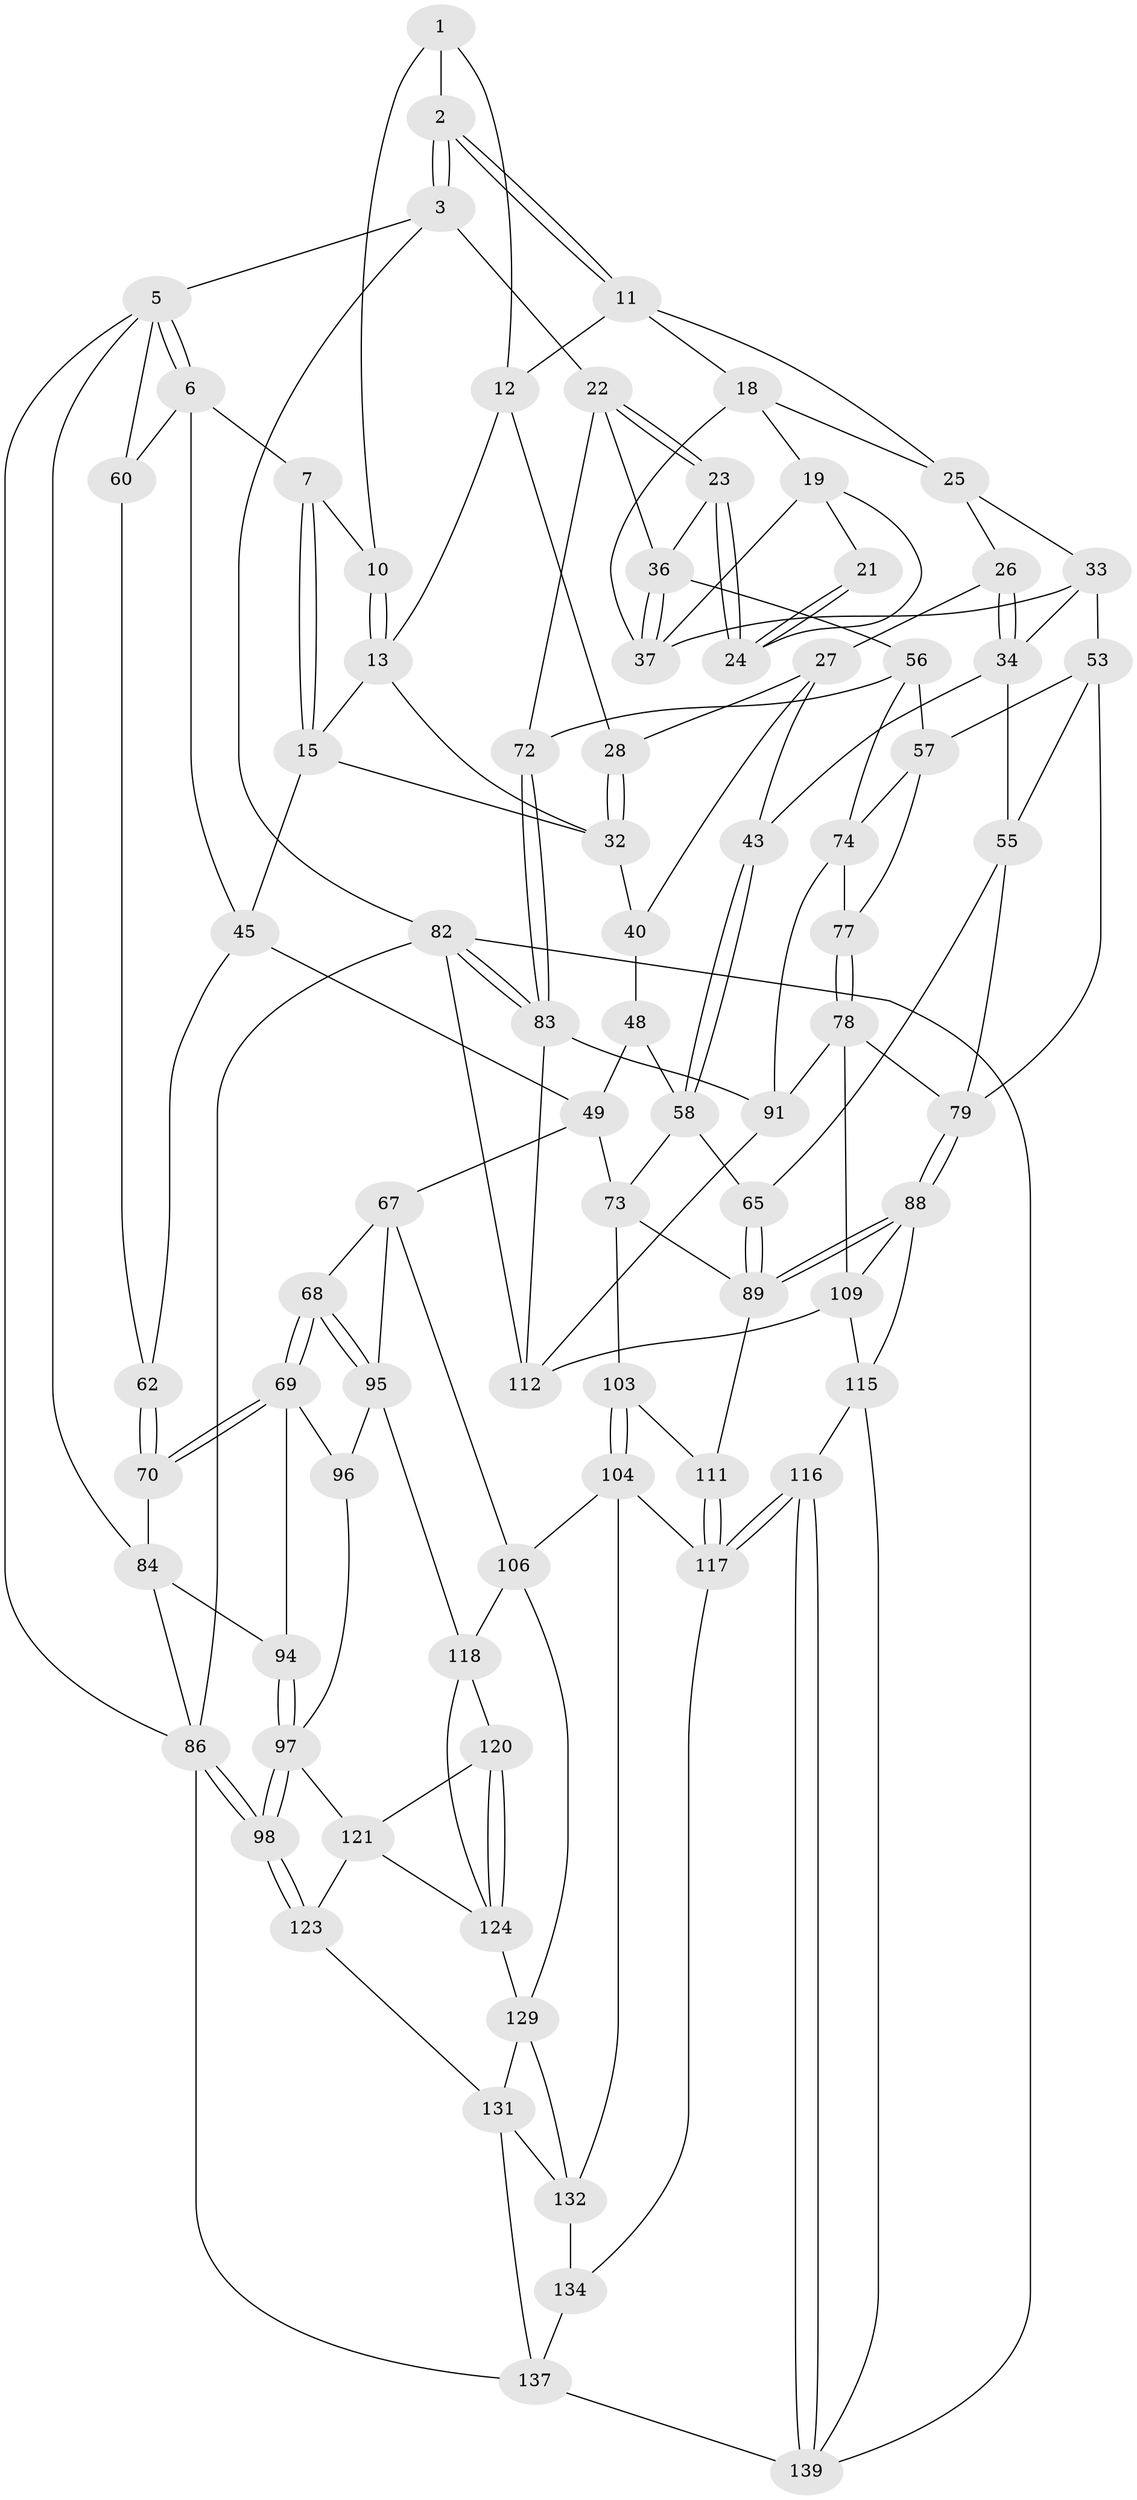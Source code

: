 // Generated by graph-tools (version 1.1) at 2025/52/02/27/25 19:52:40]
// undirected, 81 vertices, 180 edges
graph export_dot {
graph [start="1"]
  node [color=gray90,style=filled];
  1 [pos="+0.49436840783600206+0",super="+9"];
  2 [pos="+0.5882770780357963+0"];
  3 [pos="+1+0",super="+4"];
  5 [pos="+0+0",super="+61"];
  6 [pos="+0+0",super="+46"];
  7 [pos="+0+0",super="+8"];
  10 [pos="+0.2830170245240925+0.07315674252900807"];
  11 [pos="+0.6022435266019052+0.09109890872293949",super="+17"];
  12 [pos="+0.40071502652124075+0.1515277935745082",super="+16"];
  13 [pos="+0.2920549295365849+0.15279594471175942",super="+14"];
  15 [pos="+0.188749976366947+0.22444690288244268",super="+44"];
  18 [pos="+0.6492452645013007+0.13166193881056262",super="+29"];
  19 [pos="+0.755943444735954+0.18730613776060612",super="+20"];
  21 [pos="+0.9355366666044634+0"];
  22 [pos="+1+0.23959594259472758",super="+51"];
  23 [pos="+1+0.24801892333161524",super="+35"];
  24 [pos="+0.9251479372368913+0.20443772856739165",super="+31"];
  25 [pos="+0.5924650092823397+0.11730460947139729",super="+30"];
  26 [pos="+0.5080146056096585+0.21026435205728475"];
  27 [pos="+0.403876236967542+0.20554991255298316",super="+39"];
  28 [pos="+0.39937841477782454+0.2005495293780632"];
  32 [pos="+0.3240026127267536+0.26030937374995206",super="+41"];
  33 [pos="+0.5859959063248208+0.33526576195530444",super="+47"];
  34 [pos="+0.5415388709632224+0.3609474302623037",super="+42"];
  36 [pos="+0.8388827257941224+0.35698812940565083",super="+52"];
  37 [pos="+0.8215023625467696+0.3605464529569145",super="+38"];
  40 [pos="+0.3645740360418566+0.3852085190746167"];
  43 [pos="+0.45627422495813863+0.4182970108907811"];
  45 [pos="+0.11796798578185802+0.3505181016431282",super="+50"];
  48 [pos="+0.2878144727658127+0.4436362204051236"];
  49 [pos="+0.1790408564519381+0.47889064977874474",super="+66"];
  53 [pos="+0.7742304440629423+0.4649360957775925",super="+54"];
  55 [pos="+0.5438604325126803+0.4442437701877177",super="+64"];
  56 [pos="+0.9908611431865689+0.4893212495534747",super="+71"];
  57 [pos="+0.8577355350484325+0.522256161453996",super="+75"];
  58 [pos="+0.4180946354661151+0.5222044303225779",super="+59"];
  60 [pos="+0+0.3836695259695358"];
  62 [pos="+0.09119254216261077+0.5047078168151929",super="+63"];
  65 [pos="+0.5264068908347519+0.6530404916064956"];
  67 [pos="+0.2592046482688747+0.6475893970291201",super="+107"];
  68 [pos="+0.22710237711331915+0.6568581639860522"];
  69 [pos="+0.15400466513812974+0.6401974576515966",super="+93"];
  70 [pos="+0.1483232774093294+0.6376974721713985",super="+76"];
  72 [pos="+1+0.5466019428872094"];
  73 [pos="+0.2807908706001346+0.6414174575331305",super="+102"];
  74 [pos="+0.9498593659651325+0.5886863520886998",super="+81"];
  77 [pos="+0.8654952316084964+0.5599152289728109"];
  78 [pos="+0.7518945773857495+0.6918759503679708",super="+100"];
  79 [pos="+0.746088836816612+0.6873293502166982",super="+80"];
  82 [pos="+1+1",super="+136"];
  83 [pos="+1+0.7590154495984791",super="+90"];
  84 [pos="+0.002740533724132267+0.62443448286886",super="+85"];
  86 [pos="+0+0.9294682863476792",super="+87"];
  88 [pos="+0.5716830384986317+0.7560809703671251",super="+110"];
  89 [pos="+0.5159539368224999+0.7221588828813325",super="+101"];
  91 [pos="+0.8883875463475965+0.7246589286603158",super="+92"];
  94 [pos="+0.031678776743850945+0.6773248962000907"];
  95 [pos="+0.12286921335381631+0.766396403227472",super="+108"];
  96 [pos="+0.10795239895568444+0.768383345169116"];
  97 [pos="+0.04530134362984375+0.7601331837005674",super="+99"];
  98 [pos="+0+0.903699340476504"];
  103 [pos="+0.3515141971849674+0.7513852970428699"];
  104 [pos="+0.3274908292822784+0.8782444385936052",super="+105"];
  106 [pos="+0.24016040867016164+0.8484452371726973",super="+125"];
  109 [pos="+0.7627140185013054+0.8272166862231276",super="+114"];
  111 [pos="+0.4495117711558991+0.8412804393063077"];
  112 [pos="+0.904598324290074+0.9041166862785499",super="+113"];
  115 [pos="+0.5854823810120887+0.8415949418678434",super="+128"];
  116 [pos="+0.45285865860783425+0.9438711669421963"];
  117 [pos="+0.43679051757664933+0.9260366057565693",super="+126"];
  118 [pos="+0.15519830396748038+0.8728828365859089",super="+119"];
  120 [pos="+0.10661204302942101+0.8561502083230368"];
  121 [pos="+0.09563479109896982+0.7950568530882755",super="+122"];
  123 [pos="+0+0.8959646771431162"];
  124 [pos="+0.053302359865253446+0.8730525164220022",super="+127"];
  129 [pos="+0.16397058173783582+0.9437659187178069",super="+130"];
  131 [pos="+0.0804003475428991+0.9418524931562157",super="+135"];
  132 [pos="+0.22690178406844236+0.9364833449087867",super="+133"];
  134 [pos="+0.29283032045986096+0.9672263880652733"];
  137 [pos="+0.15067918628512317+1",super="+138"];
  139 [pos="+0.5427433365104326+1",super="+140"];
  1 -- 2;
  1 -- 10;
  1 -- 12;
  2 -- 3;
  2 -- 3;
  2 -- 11;
  2 -- 11;
  3 -- 82;
  3 -- 5;
  3 -- 22;
  5 -- 6;
  5 -- 6;
  5 -- 60;
  5 -- 86;
  5 -- 84;
  6 -- 7;
  6 -- 60;
  6 -- 45;
  7 -- 15;
  7 -- 15;
  7 -- 10;
  10 -- 13;
  10 -- 13;
  11 -- 12;
  11 -- 25;
  11 -- 18;
  12 -- 28;
  12 -- 13;
  13 -- 32;
  13 -- 15;
  15 -- 45;
  15 -- 32;
  18 -- 19;
  18 -- 25;
  18 -- 37;
  19 -- 37;
  19 -- 21;
  19 -- 24;
  21 -- 24;
  21 -- 24;
  22 -- 23;
  22 -- 23;
  22 -- 72;
  22 -- 36;
  23 -- 24 [weight=2];
  23 -- 24;
  23 -- 36;
  25 -- 26;
  25 -- 33;
  26 -- 27;
  26 -- 34;
  26 -- 34;
  27 -- 28;
  27 -- 40;
  27 -- 43;
  28 -- 32;
  28 -- 32;
  32 -- 40;
  33 -- 34;
  33 -- 53;
  33 -- 37;
  34 -- 43;
  34 -- 55;
  36 -- 37;
  36 -- 37;
  36 -- 56;
  40 -- 48;
  43 -- 58;
  43 -- 58;
  45 -- 49;
  45 -- 62;
  48 -- 49;
  48 -- 58;
  49 -- 73;
  49 -- 67;
  53 -- 57;
  53 -- 55;
  53 -- 79;
  55 -- 65;
  55 -- 79;
  56 -- 57;
  56 -- 74;
  56 -- 72;
  57 -- 74;
  57 -- 77;
  58 -- 65;
  58 -- 73;
  60 -- 62;
  62 -- 70 [weight=2];
  62 -- 70;
  65 -- 89;
  65 -- 89;
  67 -- 68;
  67 -- 106;
  67 -- 95;
  68 -- 69;
  68 -- 69;
  68 -- 95;
  68 -- 95;
  69 -- 70;
  69 -- 70;
  69 -- 96;
  69 -- 94;
  70 -- 84;
  72 -- 83;
  72 -- 83;
  73 -- 89;
  73 -- 103;
  74 -- 77;
  74 -- 91;
  77 -- 78;
  77 -- 78;
  78 -- 79;
  78 -- 109;
  78 -- 91;
  79 -- 88;
  79 -- 88;
  82 -- 83;
  82 -- 83;
  82 -- 112;
  82 -- 139;
  82 -- 86;
  83 -- 112;
  83 -- 91;
  84 -- 94;
  84 -- 86;
  86 -- 98;
  86 -- 98;
  86 -- 137;
  88 -- 89;
  88 -- 89;
  88 -- 115;
  88 -- 109;
  89 -- 111;
  91 -- 112;
  94 -- 97;
  94 -- 97;
  95 -- 96;
  95 -- 118;
  96 -- 97;
  97 -- 98;
  97 -- 98;
  97 -- 121;
  98 -- 123;
  98 -- 123;
  103 -- 104;
  103 -- 104;
  103 -- 111;
  104 -- 117;
  104 -- 106;
  104 -- 132;
  106 -- 129;
  106 -- 118;
  109 -- 112;
  109 -- 115;
  111 -- 117;
  111 -- 117;
  115 -- 116;
  115 -- 139;
  116 -- 117;
  116 -- 117;
  116 -- 139;
  116 -- 139;
  117 -- 134;
  118 -- 120;
  118 -- 124;
  120 -- 121;
  120 -- 124;
  120 -- 124;
  121 -- 123;
  121 -- 124;
  123 -- 131;
  124 -- 129;
  129 -- 132;
  129 -- 131;
  131 -- 137;
  131 -- 132;
  132 -- 134;
  134 -- 137;
  137 -- 139;
}
